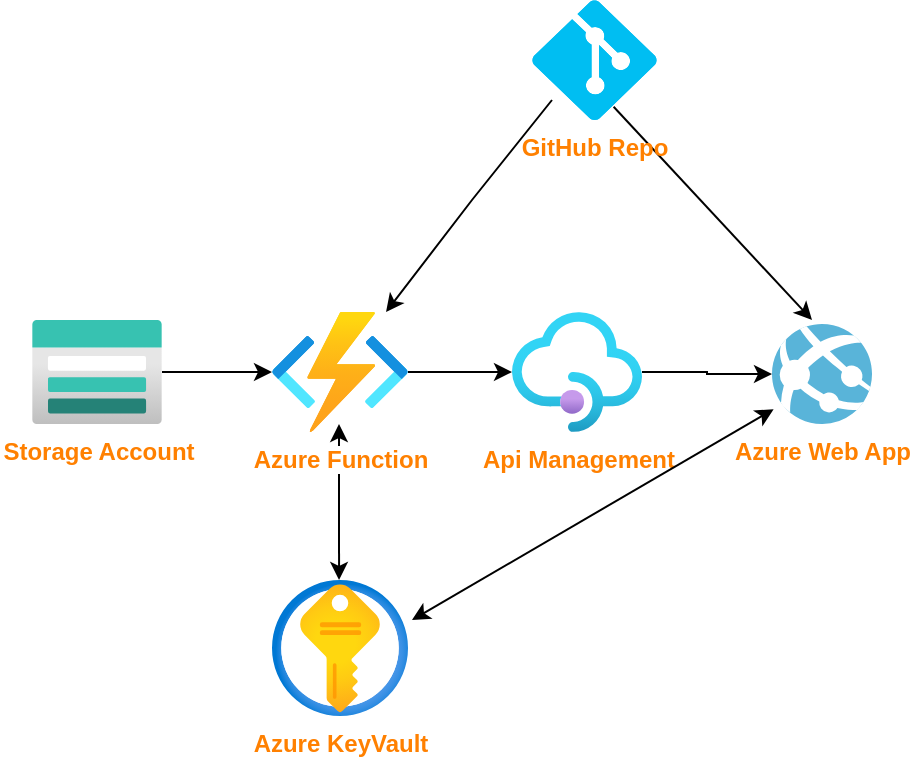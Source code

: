 <mxfile version="15.8.7" type="device"><diagram id="7gcUSTIZ7YSJ5vT40chW" name="Page-1"><mxGraphModel dx="1038" dy="652" grid="1" gridSize="10" guides="1" tooltips="1" connect="1" arrows="1" fold="1" page="1" pageScale="1" pageWidth="1169" pageHeight="827" math="0" shadow="0"><root><mxCell id="0"/><mxCell id="1" parent="0"/><mxCell id="y4EjZFQN9gCV-0nOhaot-48" value="" style="endArrow=classic;html=1;rounded=0;strokeColor=default;exitX=0.653;exitY=0.89;exitDx=0;exitDy=0;exitPerimeter=0;" edge="1" parent="1" source="y4EjZFQN9gCV-0nOhaot-46"><mxGeometry width="50" height="50" relative="1" as="geometry"><mxPoint x="420" y="130" as="sourcePoint"/><mxPoint x="510" y="230" as="targetPoint"/></mxGeometry></mxCell><mxCell id="y4EjZFQN9gCV-0nOhaot-38" value="" style="edgeStyle=orthogonalEdgeStyle;rounded=0;orthogonalLoop=1;jettySize=auto;html=1;strokeColor=default;" edge="1" parent="1" source="y4EjZFQN9gCV-0nOhaot-31" target="y4EjZFQN9gCV-0nOhaot-32"><mxGeometry relative="1" as="geometry"/></mxCell><mxCell id="y4EjZFQN9gCV-0nOhaot-31" value="Storage Account&lt;br&gt;" style="aspect=fixed;html=1;points=[];align=center;image;fontSize=12;image=img/lib/azure2/storage/Storage_Accounts.svg;fontStyle=1;fontColor=#FF8000;" vertex="1" parent="1"><mxGeometry x="120" y="230" width="65" height="52" as="geometry"/></mxCell><mxCell id="y4EjZFQN9gCV-0nOhaot-39" value="" style="edgeStyle=orthogonalEdgeStyle;rounded=0;orthogonalLoop=1;jettySize=auto;html=1;strokeColor=default;" edge="1" parent="1" source="y4EjZFQN9gCV-0nOhaot-32" target="y4EjZFQN9gCV-0nOhaot-35"><mxGeometry relative="1" as="geometry"/></mxCell><mxCell id="y4EjZFQN9gCV-0nOhaot-33" value="Azure KeyVault&lt;br&gt;" style="aspect=fixed;html=1;points=[];align=center;image;fontSize=12;image=img/lib/azure2/security/Key_Vaults.svg;fontStyle=1;fontColor=#FF8000;" vertex="1" parent="1"><mxGeometry x="240" y="360" width="68" height="68" as="geometry"/></mxCell><mxCell id="y4EjZFQN9gCV-0nOhaot-40" value="" style="edgeStyle=orthogonalEdgeStyle;rounded=0;orthogonalLoop=1;jettySize=auto;html=1;strokeColor=default;" edge="1" parent="1" source="y4EjZFQN9gCV-0nOhaot-35" target="y4EjZFQN9gCV-0nOhaot-36"><mxGeometry relative="1" as="geometry"/></mxCell><mxCell id="y4EjZFQN9gCV-0nOhaot-36" value="Azure Web App&lt;br&gt;" style="sketch=0;aspect=fixed;html=1;points=[];align=center;image;fontSize=12;image=img/lib/mscae/App_Services.svg;fontStyle=1;fontColor=#FF8000;" vertex="1" parent="1"><mxGeometry x="490" y="232" width="50" height="50" as="geometry"/></mxCell><mxCell id="y4EjZFQN9gCV-0nOhaot-35" value="Api Management&lt;br&gt;" style="aspect=fixed;html=1;points=[];align=center;image;fontSize=12;image=img/lib/azure2/integration/API_Management_Services.svg;fontStyle=1;fontColor=#FF8000;" vertex="1" parent="1"><mxGeometry x="360" y="226" width="65" height="60" as="geometry"/></mxCell><mxCell id="y4EjZFQN9gCV-0nOhaot-42" value="" style="endArrow=classic;startArrow=classic;html=1;rounded=0;strokeColor=default;exitX=0.493;exitY=0;exitDx=0;exitDy=0;exitPerimeter=0;" edge="1" parent="1" source="y4EjZFQN9gCV-0nOhaot-33"><mxGeometry width="50" height="50" relative="1" as="geometry"><mxPoint x="273.5" y="352" as="sourcePoint"/><mxPoint x="273.5" y="282" as="targetPoint"/></mxGeometry></mxCell><mxCell id="y4EjZFQN9gCV-0nOhaot-45" value="" style="endArrow=classic;startArrow=classic;html=1;rounded=0;strokeColor=default;entryX=0.016;entryY=0.852;entryDx=0;entryDy=0;entryPerimeter=0;" edge="1" parent="1" target="y4EjZFQN9gCV-0nOhaot-36"><mxGeometry width="50" height="50" relative="1" as="geometry"><mxPoint x="310" y="380" as="sourcePoint"/><mxPoint x="460" y="240" as="targetPoint"/></mxGeometry></mxCell><mxCell id="y4EjZFQN9gCV-0nOhaot-32" value="Azure Function&lt;br&gt;" style="aspect=fixed;html=1;points=[];align=center;image;fontSize=12;image=img/lib/azure2/compute/Function_Apps.svg;" vertex="1" parent="1"><mxGeometry x="240" y="226" width="68" height="60" as="geometry"/></mxCell><mxCell id="y4EjZFQN9gCV-0nOhaot-47" value="" style="endArrow=classic;html=1;rounded=0;strokeColor=default;" edge="1" parent="1" target="y4EjZFQN9gCV-0nOhaot-32"><mxGeometry width="50" height="50" relative="1" as="geometry"><mxPoint x="380" y="120" as="sourcePoint"/><mxPoint x="330" y="170" as="targetPoint"/><Array as="points"><mxPoint x="340" y="170"/></Array></mxGeometry></mxCell><mxCell id="y4EjZFQN9gCV-0nOhaot-46" value="GitHub Repo&lt;br&gt;" style="verticalLabelPosition=bottom;html=1;verticalAlign=top;align=center;strokeColor=none;fillColor=#00BEF2;shape=mxgraph.azure.git_repository;fontColor=#FF8000;fontStyle=1" vertex="1" parent="1"><mxGeometry x="370" y="70" width="62.5" height="60" as="geometry"/></mxCell><mxCell id="y4EjZFQN9gCV-0nOhaot-50" value="Azure Function&lt;br&gt;" style="aspect=fixed;html=1;points=[];align=center;image;fontSize=12;image=img/lib/azure2/compute/Function_Apps.svg;fontStyle=1;fontColor=#FF8000;" vertex="1" parent="1"><mxGeometry x="240" y="226" width="68" height="60" as="geometry"/></mxCell><mxCell id="y4EjZFQN9gCV-0nOhaot-51" value="GitHub Repo&#10;" style="verticalLabelPosition=bottom;verticalAlign=top;align=center;strokeColor=none;fillColor=#00BEF2;shape=mxgraph.azure.git_repository;fontStyle=1;fontColor=none;noLabel=1;" vertex="1" parent="1"><mxGeometry x="370" y="70" width="62.5" height="60" as="geometry"/></mxCell></root></mxGraphModel></diagram></mxfile>
